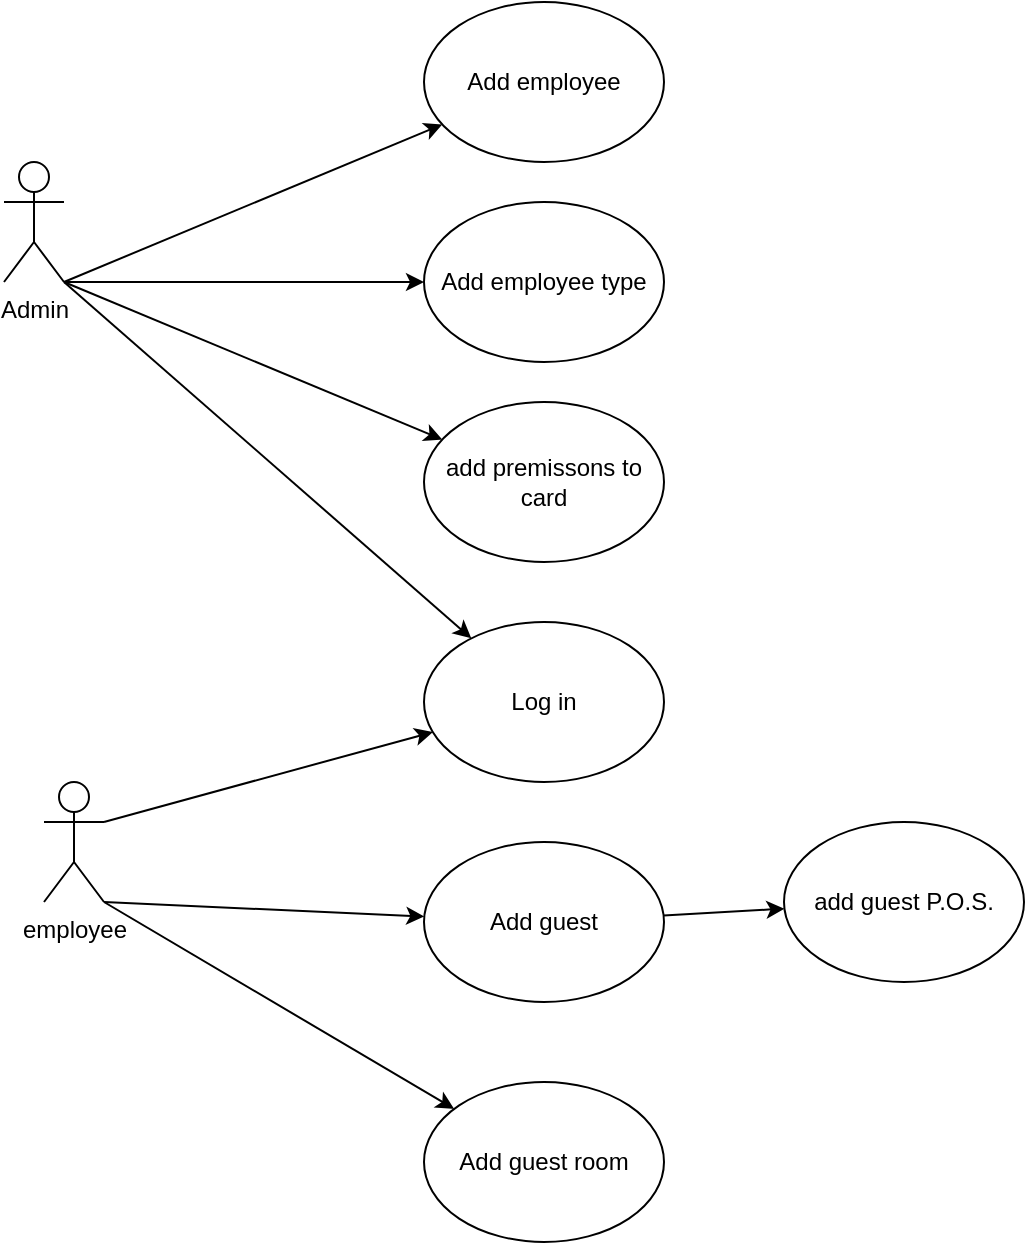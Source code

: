 <mxfile version="16.5.1" type="device"><diagram id="C5RBs43oDa-KdzZeNtuy" name="Page-1"><mxGraphModel dx="1102" dy="865" grid="1" gridSize="10" guides="1" tooltips="1" connect="1" arrows="1" fold="1" page="1" pageScale="1" pageWidth="827" pageHeight="1169" math="0" shadow="0"><root><mxCell id="WIyWlLk6GJQsqaUBKTNV-0"/><mxCell id="WIyWlLk6GJQsqaUBKTNV-1" parent="WIyWlLk6GJQsqaUBKTNV-0"/><mxCell id="TK6X_mwxlau9JI0Ny7cF-6" style="rounded=0;orthogonalLoop=1;jettySize=auto;html=1;exitX=1;exitY=0.333;exitDx=0;exitDy=0;exitPerimeter=0;" parent="WIyWlLk6GJQsqaUBKTNV-1" source="TK6X_mwxlau9JI0Ny7cF-0" target="TK6X_mwxlau9JI0Ny7cF-5" edge="1"><mxGeometry relative="1" as="geometry"/></mxCell><mxCell id="TK6X_mwxlau9JI0Ny7cF-12" style="edgeStyle=none;rounded=0;orthogonalLoop=1;jettySize=auto;html=1;exitX=1;exitY=1;exitDx=0;exitDy=0;exitPerimeter=0;" parent="WIyWlLk6GJQsqaUBKTNV-1" source="TK6X_mwxlau9JI0Ny7cF-0" target="TK6X_mwxlau9JI0Ny7cF-9" edge="1"><mxGeometry relative="1" as="geometry"/></mxCell><mxCell id="TK6X_mwxlau9JI0Ny7cF-24" style="edgeStyle=none;rounded=0;orthogonalLoop=1;jettySize=auto;html=1;exitX=1;exitY=1;exitDx=0;exitDy=0;exitPerimeter=0;" parent="WIyWlLk6GJQsqaUBKTNV-1" source="TK6X_mwxlau9JI0Ny7cF-0" target="TK6X_mwxlau9JI0Ny7cF-23" edge="1"><mxGeometry relative="1" as="geometry"/></mxCell><mxCell id="TK6X_mwxlau9JI0Ny7cF-0" value="employee" style="shape=umlActor;verticalLabelPosition=bottom;verticalAlign=top;html=1;outlineConnect=0;" parent="WIyWlLk6GJQsqaUBKTNV-1" vertex="1"><mxGeometry x="140" y="410" width="30" height="60" as="geometry"/></mxCell><mxCell id="TK6X_mwxlau9JI0Ny7cF-7" style="rounded=0;orthogonalLoop=1;jettySize=auto;html=1;exitX=1;exitY=1;exitDx=0;exitDy=0;exitPerimeter=0;" parent="WIyWlLk6GJQsqaUBKTNV-1" source="TK6X_mwxlau9JI0Ny7cF-1" target="TK6X_mwxlau9JI0Ny7cF-5" edge="1"><mxGeometry relative="1" as="geometry"/></mxCell><mxCell id="TK6X_mwxlau9JI0Ny7cF-15" style="edgeStyle=none;rounded=0;orthogonalLoop=1;jettySize=auto;html=1;exitX=1;exitY=1;exitDx=0;exitDy=0;exitPerimeter=0;" parent="WIyWlLk6GJQsqaUBKTNV-1" source="TK6X_mwxlau9JI0Ny7cF-1" target="TK6X_mwxlau9JI0Ny7cF-14" edge="1"><mxGeometry relative="1" as="geometry"/></mxCell><mxCell id="TK6X_mwxlau9JI0Ny7cF-17" style="edgeStyle=none;rounded=0;orthogonalLoop=1;jettySize=auto;html=1;exitX=1;exitY=1;exitDx=0;exitDy=0;exitPerimeter=0;" parent="WIyWlLk6GJQsqaUBKTNV-1" source="TK6X_mwxlau9JI0Ny7cF-1" target="TK6X_mwxlau9JI0Ny7cF-16" edge="1"><mxGeometry relative="1" as="geometry"/></mxCell><mxCell id="TK6X_mwxlau9JI0Ny7cF-22" style="edgeStyle=none;rounded=0;orthogonalLoop=1;jettySize=auto;html=1;exitX=1;exitY=1;exitDx=0;exitDy=0;exitPerimeter=0;" parent="WIyWlLk6GJQsqaUBKTNV-1" source="TK6X_mwxlau9JI0Ny7cF-1" target="TK6X_mwxlau9JI0Ny7cF-21" edge="1"><mxGeometry relative="1" as="geometry"/></mxCell><mxCell id="TK6X_mwxlau9JI0Ny7cF-1" value="Admin" style="shape=umlActor;verticalLabelPosition=bottom;verticalAlign=top;html=1;outlineConnect=0;" parent="WIyWlLk6GJQsqaUBKTNV-1" vertex="1"><mxGeometry x="120" y="100" width="30" height="60" as="geometry"/></mxCell><mxCell id="TK6X_mwxlau9JI0Ny7cF-5" value="Log in" style="ellipse;whiteSpace=wrap;html=1;" parent="WIyWlLk6GJQsqaUBKTNV-1" vertex="1"><mxGeometry x="330" y="330" width="120" height="80" as="geometry"/></mxCell><mxCell id="TK6X_mwxlau9JI0Ny7cF-20" style="edgeStyle=none;rounded=0;orthogonalLoop=1;jettySize=auto;html=1;" parent="WIyWlLk6GJQsqaUBKTNV-1" source="TK6X_mwxlau9JI0Ny7cF-9" target="TK6X_mwxlau9JI0Ny7cF-18" edge="1"><mxGeometry relative="1" as="geometry"/></mxCell><mxCell id="TK6X_mwxlau9JI0Ny7cF-9" value="Add guest" style="ellipse;whiteSpace=wrap;html=1;" parent="WIyWlLk6GJQsqaUBKTNV-1" vertex="1"><mxGeometry x="330" y="440" width="120" height="80" as="geometry"/></mxCell><mxCell id="TK6X_mwxlau9JI0Ny7cF-14" value="Add employee" style="ellipse;whiteSpace=wrap;html=1;" parent="WIyWlLk6GJQsqaUBKTNV-1" vertex="1"><mxGeometry x="330" y="20" width="120" height="80" as="geometry"/></mxCell><mxCell id="TK6X_mwxlau9JI0Ny7cF-16" value="Add employee type" style="ellipse;whiteSpace=wrap;html=1;" parent="WIyWlLk6GJQsqaUBKTNV-1" vertex="1"><mxGeometry x="330" y="120" width="120" height="80" as="geometry"/></mxCell><mxCell id="TK6X_mwxlau9JI0Ny7cF-18" value="add guest P.O.S." style="ellipse;whiteSpace=wrap;html=1;" parent="WIyWlLk6GJQsqaUBKTNV-1" vertex="1"><mxGeometry x="510" y="430" width="120" height="80" as="geometry"/></mxCell><mxCell id="TK6X_mwxlau9JI0Ny7cF-21" value="add premissons to card" style="ellipse;whiteSpace=wrap;html=1;" parent="WIyWlLk6GJQsqaUBKTNV-1" vertex="1"><mxGeometry x="330" y="220" width="120" height="80" as="geometry"/></mxCell><mxCell id="TK6X_mwxlau9JI0Ny7cF-23" value="Add guest room" style="ellipse;whiteSpace=wrap;html=1;" parent="WIyWlLk6GJQsqaUBKTNV-1" vertex="1"><mxGeometry x="330" y="560" width="120" height="80" as="geometry"/></mxCell></root></mxGraphModel></diagram></mxfile>